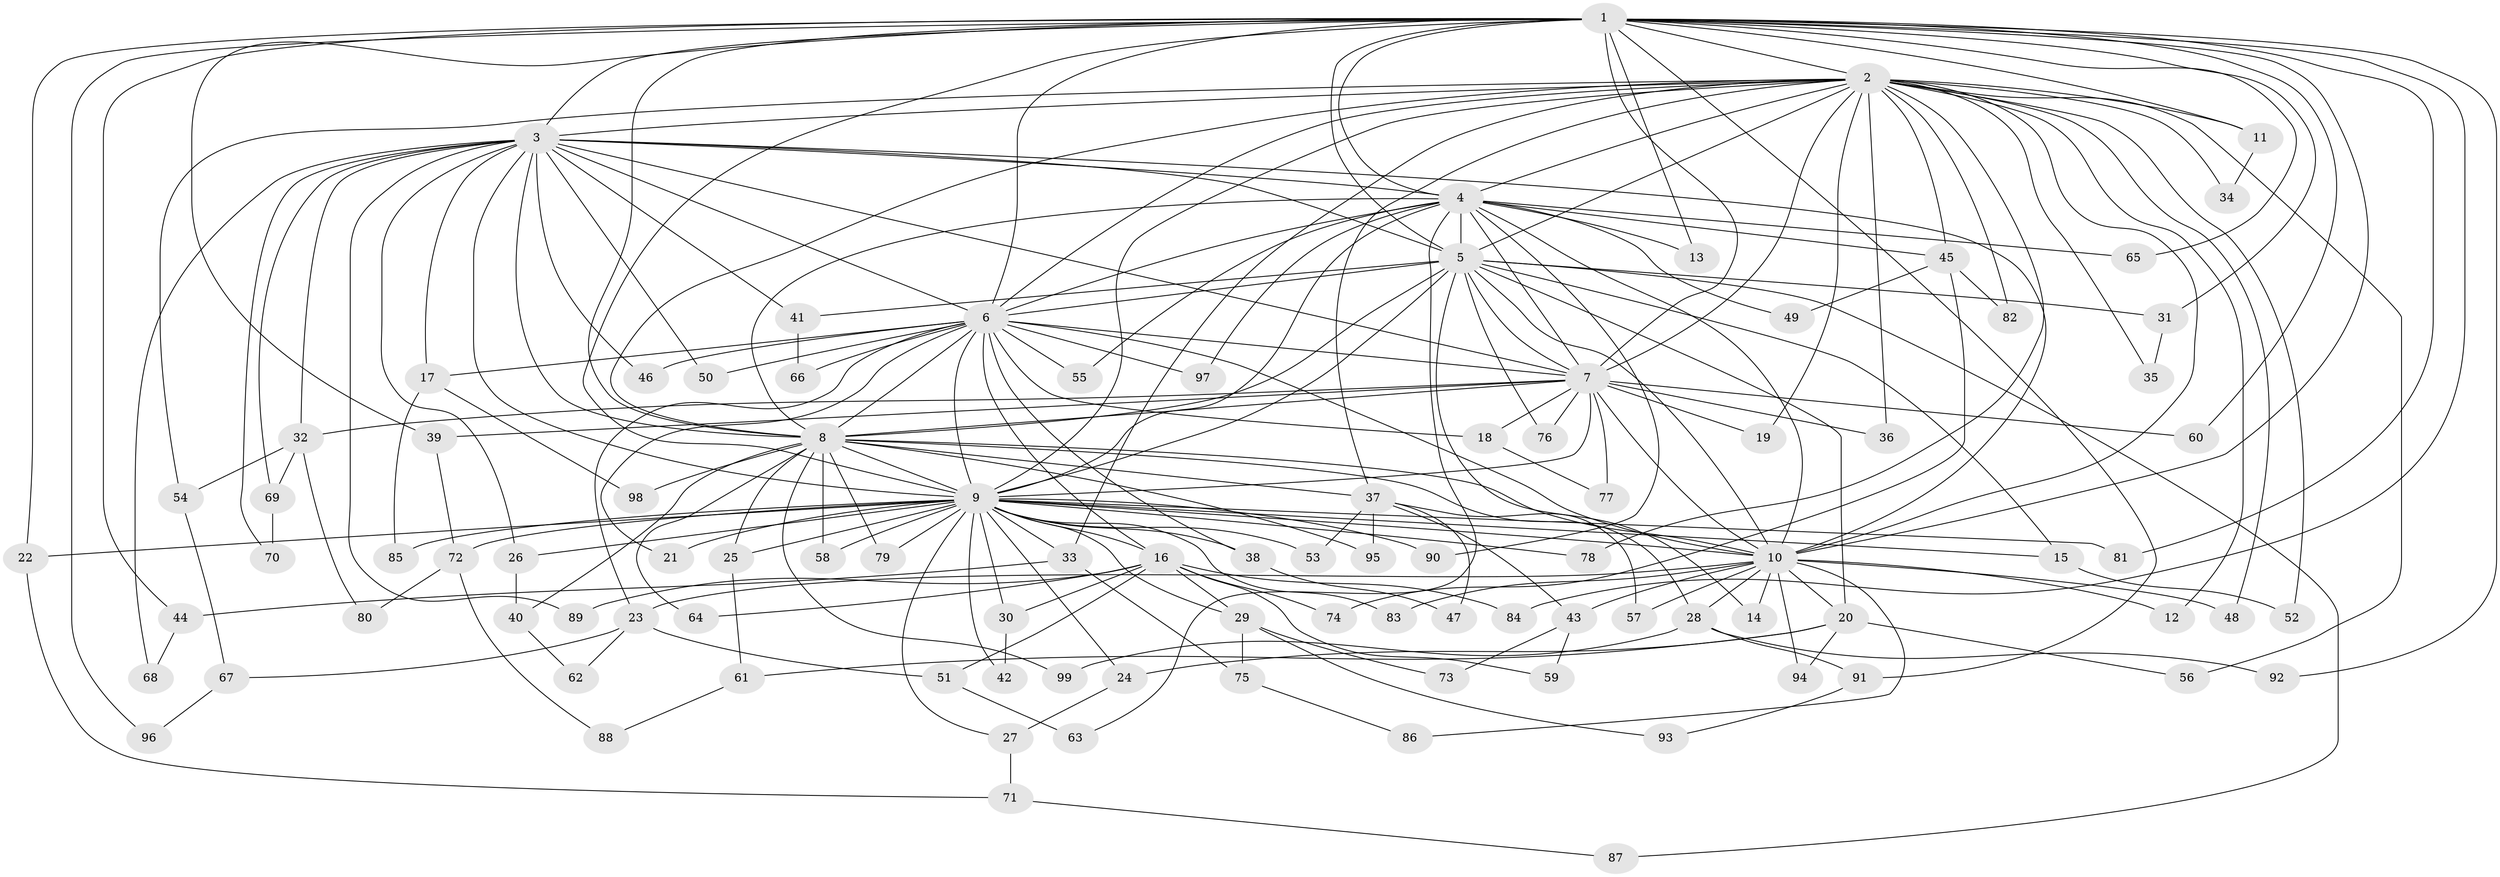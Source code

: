 // Generated by graph-tools (version 1.1) at 2025/01/03/09/25 03:01:30]
// undirected, 99 vertices, 223 edges
graph export_dot {
graph [start="1"]
  node [color=gray90,style=filled];
  1;
  2;
  3;
  4;
  5;
  6;
  7;
  8;
  9;
  10;
  11;
  12;
  13;
  14;
  15;
  16;
  17;
  18;
  19;
  20;
  21;
  22;
  23;
  24;
  25;
  26;
  27;
  28;
  29;
  30;
  31;
  32;
  33;
  34;
  35;
  36;
  37;
  38;
  39;
  40;
  41;
  42;
  43;
  44;
  45;
  46;
  47;
  48;
  49;
  50;
  51;
  52;
  53;
  54;
  55;
  56;
  57;
  58;
  59;
  60;
  61;
  62;
  63;
  64;
  65;
  66;
  67;
  68;
  69;
  70;
  71;
  72;
  73;
  74;
  75;
  76;
  77;
  78;
  79;
  80;
  81;
  82;
  83;
  84;
  85;
  86;
  87;
  88;
  89;
  90;
  91;
  92;
  93;
  94;
  95;
  96;
  97;
  98;
  99;
  1 -- 2;
  1 -- 3;
  1 -- 4;
  1 -- 5;
  1 -- 6;
  1 -- 7;
  1 -- 8;
  1 -- 9;
  1 -- 10;
  1 -- 11;
  1 -- 13;
  1 -- 22;
  1 -- 31;
  1 -- 39;
  1 -- 44;
  1 -- 60;
  1 -- 65;
  1 -- 81;
  1 -- 84;
  1 -- 91;
  1 -- 92;
  1 -- 96;
  2 -- 3;
  2 -- 4;
  2 -- 5;
  2 -- 6;
  2 -- 7;
  2 -- 8;
  2 -- 9;
  2 -- 10;
  2 -- 11;
  2 -- 12;
  2 -- 19;
  2 -- 33;
  2 -- 34;
  2 -- 35;
  2 -- 36;
  2 -- 37;
  2 -- 45;
  2 -- 48;
  2 -- 52;
  2 -- 54;
  2 -- 56;
  2 -- 78;
  2 -- 82;
  3 -- 4;
  3 -- 5;
  3 -- 6;
  3 -- 7;
  3 -- 8;
  3 -- 9;
  3 -- 10;
  3 -- 17;
  3 -- 26;
  3 -- 32;
  3 -- 41;
  3 -- 46;
  3 -- 50;
  3 -- 68;
  3 -- 69;
  3 -- 70;
  3 -- 89;
  4 -- 5;
  4 -- 6;
  4 -- 7;
  4 -- 8;
  4 -- 9;
  4 -- 10;
  4 -- 13;
  4 -- 45;
  4 -- 49;
  4 -- 55;
  4 -- 63;
  4 -- 65;
  4 -- 90;
  4 -- 97;
  5 -- 6;
  5 -- 7;
  5 -- 8;
  5 -- 9;
  5 -- 10;
  5 -- 14;
  5 -- 15;
  5 -- 20;
  5 -- 31;
  5 -- 41;
  5 -- 76;
  5 -- 87;
  6 -- 7;
  6 -- 8;
  6 -- 9;
  6 -- 10;
  6 -- 16;
  6 -- 17;
  6 -- 18;
  6 -- 21;
  6 -- 23;
  6 -- 38;
  6 -- 46;
  6 -- 50;
  6 -- 55;
  6 -- 66;
  6 -- 97;
  7 -- 8;
  7 -- 9;
  7 -- 10;
  7 -- 18;
  7 -- 19;
  7 -- 32;
  7 -- 36;
  7 -- 39;
  7 -- 60;
  7 -- 76;
  7 -- 77;
  8 -- 9;
  8 -- 10;
  8 -- 25;
  8 -- 28;
  8 -- 37;
  8 -- 40;
  8 -- 58;
  8 -- 64;
  8 -- 79;
  8 -- 95;
  8 -- 98;
  8 -- 99;
  9 -- 10;
  9 -- 15;
  9 -- 16;
  9 -- 21;
  9 -- 22;
  9 -- 24;
  9 -- 25;
  9 -- 26;
  9 -- 27;
  9 -- 29;
  9 -- 30;
  9 -- 33;
  9 -- 38;
  9 -- 42;
  9 -- 53;
  9 -- 58;
  9 -- 72;
  9 -- 78;
  9 -- 79;
  9 -- 81;
  9 -- 83;
  9 -- 85;
  9 -- 90;
  10 -- 12;
  10 -- 14;
  10 -- 20;
  10 -- 23;
  10 -- 28;
  10 -- 43;
  10 -- 48;
  10 -- 57;
  10 -- 83;
  10 -- 86;
  10 -- 94;
  11 -- 34;
  15 -- 52;
  16 -- 29;
  16 -- 30;
  16 -- 51;
  16 -- 59;
  16 -- 64;
  16 -- 74;
  16 -- 84;
  16 -- 89;
  17 -- 85;
  17 -- 98;
  18 -- 77;
  20 -- 24;
  20 -- 56;
  20 -- 61;
  20 -- 94;
  22 -- 71;
  23 -- 51;
  23 -- 62;
  23 -- 67;
  24 -- 27;
  25 -- 61;
  26 -- 40;
  27 -- 71;
  28 -- 91;
  28 -- 92;
  28 -- 99;
  29 -- 73;
  29 -- 75;
  29 -- 93;
  30 -- 42;
  31 -- 35;
  32 -- 54;
  32 -- 69;
  32 -- 80;
  33 -- 44;
  33 -- 75;
  37 -- 43;
  37 -- 47;
  37 -- 53;
  37 -- 57;
  37 -- 95;
  38 -- 47;
  39 -- 72;
  40 -- 62;
  41 -- 66;
  43 -- 59;
  43 -- 73;
  44 -- 68;
  45 -- 49;
  45 -- 74;
  45 -- 82;
  51 -- 63;
  54 -- 67;
  61 -- 88;
  67 -- 96;
  69 -- 70;
  71 -- 87;
  72 -- 80;
  72 -- 88;
  75 -- 86;
  91 -- 93;
}
